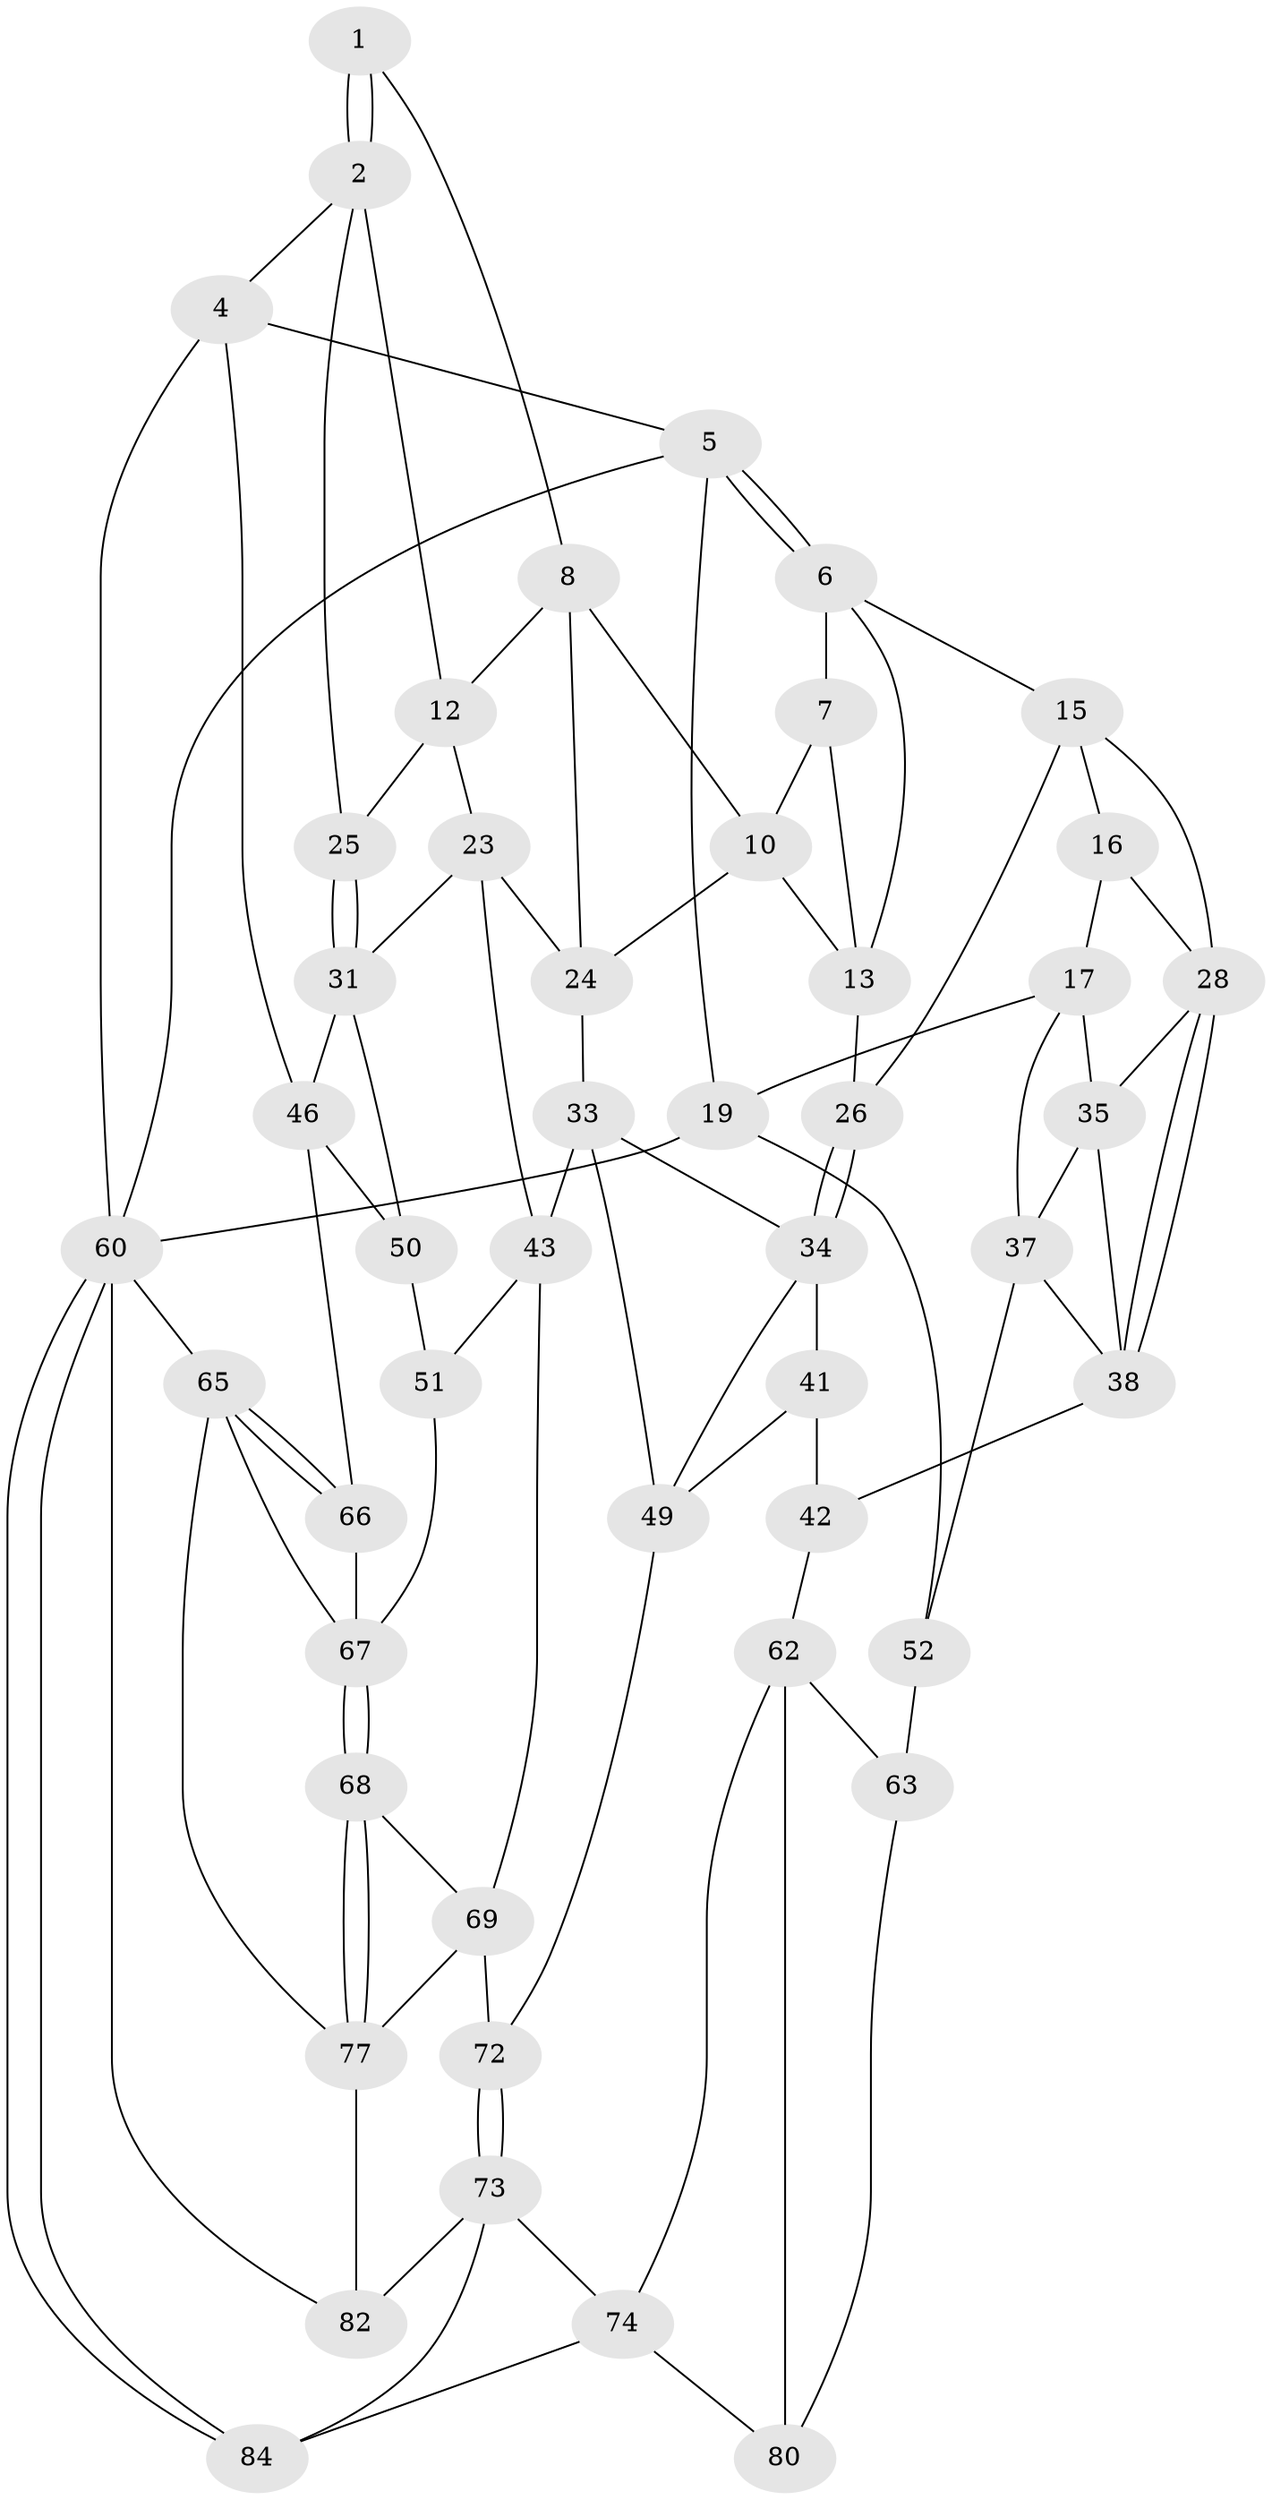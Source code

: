 // original degree distribution, {3: 0.023809523809523808, 5: 0.5714285714285714, 4: 0.21428571428571427, 6: 0.19047619047619047}
// Generated by graph-tools (version 1.1) at 2025/11/02/27/25 16:11:58]
// undirected, 48 vertices, 98 edges
graph export_dot {
graph [start="1"]
  node [color=gray90,style=filled];
  1 [pos="+0.5372747717681524+0"];
  2 [pos="+1+0",super="+3"];
  4 [pos="+1+0"];
  5 [pos="+0+0"];
  6 [pos="+0+0",super="+14"];
  7 [pos="+0.4382025707734825+0",super="+11"];
  8 [pos="+0.6369418247951211+0.045899609464478",super="+9"];
  10 [pos="+0.47105727965911515+0.1505704290465765",super="+20"];
  12 [pos="+0.7924703221214459+0.12586393152373695",super="+22"];
  13 [pos="+0.2939359285383633+0.16997826240927139",super="+21"];
  15 [pos="+0.11353511171324993+0.20748668998653233",super="+27"];
  16 [pos="+0.10076367940325745+0.2235112911882755"];
  17 [pos="+0.0028109033441044264+0.2903045524058005",super="+18"];
  19 [pos="+0+0.33469103327431626",super="+54"];
  23 [pos="+0.652140825628754+0.32612502150347733",super="+32"];
  24 [pos="+0.6430906562375622+0.3248400572685336",super="+30"];
  25 [pos="+0.8732760310166452+0.23868464612611254"];
  26 [pos="+0.27019878776787476+0.2957481771512294"];
  28 [pos="+0.24278159131625737+0.3365666177216812",super="+29"];
  31 [pos="+1+0.338055236116633",super="+47"];
  33 [pos="+0.48949821319570735+0.4220108532285364",super="+45"];
  34 [pos="+0.46651648314834854+0.4430353471568022",super="+40"];
  35 [pos="+0.11948728782697352+0.35044934522239274",super="+36"];
  37 [pos="+0.0023019153382098645+0.4299752928293222",super="+48"];
  38 [pos="+0.25935718774066147+0.5162202085334413",super="+39"];
  41 [pos="+0.37461163714766693+0.5093079693294451",super="+58"];
  42 [pos="+0.2959447576384237+0.5260643814938721",super="+61"];
  43 [pos="+0.7526550500323891+0.5389883012828094",super="+44"];
  46 [pos="+1+0.35741451013835923",super="+55"];
  49 [pos="+0.5817684321193012+0.6787808214890328",super="+57"];
  50 [pos="+0.91522101090667+0.5399159764225576",super="+56"];
  51 [pos="+0.8709639219793314+0.5481122062325305",super="+59"];
  52 [pos="+0.07722484260325402+0.6936797578703989",super="+53"];
  60 [pos="+0+1",super="+64"];
  62 [pos="+0.3600399764410618+0.7934817492700251",super="+75"];
  63 [pos="+0.27106669940660383+0.7778281605631336",super="+79"];
  65 [pos="+1+1",super="+76"];
  66 [pos="+1+0.8772930876864344"];
  67 [pos="+0.8745704634317408+0.7521150197306297",super="+70"];
  68 [pos="+0.8141143614140803+0.7549104095981063"];
  69 [pos="+0.7494558520529169+0.6981641423440751",super="+71"];
  72 [pos="+0.6005941137391659+0.8782322834065135"];
  73 [pos="+0.45102078015922736+1",super="+83"];
  74 [pos="+0.37407464114099526+0.8459594544892948",super="+81"];
  77 [pos="+0.7800332790904735+0.8981514986400371",super="+78"];
  80 [pos="+0.12853669506728843+0.9862049177670157"];
  82 [pos="+0.8498178849260077+1"];
  84 [pos="+0.077997955793828+1"];
  1 -- 2;
  1 -- 2;
  1 -- 8;
  2 -- 12;
  2 -- 25;
  2 -- 4;
  4 -- 5;
  4 -- 46;
  4 -- 60;
  5 -- 6;
  5 -- 6;
  5 -- 19;
  5 -- 60;
  6 -- 7;
  6 -- 13;
  6 -- 15;
  7 -- 10;
  7 -- 13;
  8 -- 12;
  8 -- 24;
  8 -- 10;
  10 -- 24;
  10 -- 13;
  12 -- 25;
  12 -- 23;
  13 -- 26;
  15 -- 16;
  15 -- 26;
  15 -- 28;
  16 -- 17;
  16 -- 28;
  17 -- 35;
  17 -- 19;
  17 -- 37;
  19 -- 60;
  19 -- 52;
  23 -- 24;
  23 -- 43;
  23 -- 31;
  24 -- 33;
  25 -- 31;
  25 -- 31;
  26 -- 34;
  26 -- 34;
  28 -- 38;
  28 -- 38;
  28 -- 35;
  31 -- 50;
  31 -- 46;
  33 -- 34;
  33 -- 49;
  33 -- 43;
  34 -- 41;
  34 -- 49;
  35 -- 37;
  35 -- 38;
  37 -- 52;
  37 -- 38;
  38 -- 42;
  41 -- 42 [weight=2];
  41 -- 49;
  42 -- 62;
  43 -- 51;
  43 -- 69;
  46 -- 66;
  46 -- 50;
  49 -- 72;
  50 -- 51 [weight=2];
  51 -- 67;
  52 -- 63 [weight=2];
  60 -- 84;
  60 -- 84;
  60 -- 65;
  60 -- 82;
  62 -- 63;
  62 -- 80;
  62 -- 74;
  63 -- 80;
  65 -- 66;
  65 -- 66;
  65 -- 77;
  65 -- 67;
  66 -- 67;
  67 -- 68;
  67 -- 68;
  68 -- 69;
  68 -- 77;
  68 -- 77;
  69 -- 72;
  69 -- 77;
  72 -- 73;
  72 -- 73;
  73 -- 74;
  73 -- 82;
  73 -- 84;
  74 -- 80;
  74 -- 84;
  77 -- 82;
}
